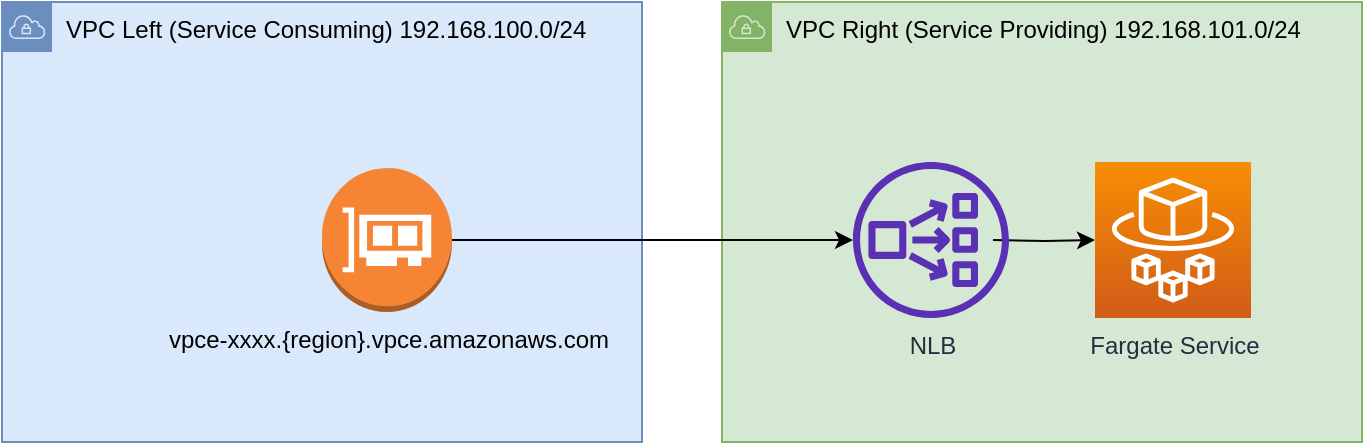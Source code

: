 <mxfile version="13.9.9" type="device"><diagram id="Ht1M8jgEwFfnCIfOTk4-" name="Page-1"><mxGraphModel dx="1910" dy="1212" grid="1" gridSize="10" guides="1" tooltips="1" connect="1" arrows="1" fold="1" page="1" pageScale="1" pageWidth="1169" pageHeight="827" math="0" shadow="0"><root><mxCell id="0"/><mxCell id="1" parent="0"/><mxCell id="s8HD3dEP5t3JMQWUch1a-1" value="VPC Right (Service Providing) 192.168.101.0/24" style="outlineConnect=0;html=1;whiteSpace=wrap;fontSize=12;fontStyle=0;shape=mxgraph.aws4.group;grIcon=mxgraph.aws4.group_vpc;strokeColor=#82b366;fillColor=#d5e8d4;verticalAlign=top;align=left;spacingLeft=30;dashed=0;" vertex="1" parent="1"><mxGeometry x="400" y="40" width="320" height="220" as="geometry"/></mxCell><mxCell id="vJsUuN17AWGL7e7Qz0k4-2" value="VPC Left (Service Consuming) 192.168.100.0/24" style="outlineConnect=0;html=1;whiteSpace=wrap;fontSize=12;fontStyle=0;shape=mxgraph.aws4.group;grIcon=mxgraph.aws4.group_vpc;strokeColor=#6c8ebf;fillColor=#dae8fc;verticalAlign=top;align=left;spacingLeft=30;dashed=0;" vertex="1" parent="1"><mxGeometry x="40" y="40" width="320" height="220" as="geometry"/></mxCell><mxCell id="s8HD3dEP5t3JMQWUch1a-9" value="Fargate Service" style="outlineConnect=0;fontColor=#232F3E;gradientColor=#F78E04;gradientDirection=north;fillColor=#D05C17;strokeColor=#ffffff;dashed=0;verticalLabelPosition=bottom;verticalAlign=top;align=center;html=1;fontSize=12;fontStyle=0;aspect=fixed;shape=mxgraph.aws4.resourceIcon;resIcon=mxgraph.aws4.fargate;" vertex="1" parent="1"><mxGeometry x="586.5" y="120" width="78" height="78" as="geometry"/></mxCell><mxCell id="s8HD3dEP5t3JMQWUch1a-17" style="edgeStyle=orthogonalEdgeStyle;rounded=0;orthogonalLoop=1;jettySize=auto;html=1;exitX=1;exitY=0.5;exitDx=0;exitDy=0;exitPerimeter=0;" edge="1" parent="1" target="s8HD3dEP5t3JMQWUch1a-9"><mxGeometry relative="1" as="geometry"><mxPoint x="535.5" y="159" as="sourcePoint"/></mxGeometry></mxCell><mxCell id="s8HD3dEP5t3JMQWUch1a-27" style="edgeStyle=orthogonalEdgeStyle;rounded=0;orthogonalLoop=1;jettySize=auto;html=1;exitX=1;exitY=0.5;exitDx=0;exitDy=0;exitPerimeter=0;" edge="1" parent="1" source="s8HD3dEP5t3JMQWUch1a-18" target="s8HD3dEP5t3JMQWUch1a-20"><mxGeometry relative="1" as="geometry"/></mxCell><mxCell id="s8HD3dEP5t3JMQWUch1a-18" value="vpce-xxxx.{region}.vpce.amazonaws.com" style="outlineConnect=0;dashed=0;verticalLabelPosition=bottom;verticalAlign=top;align=center;html=1;shape=mxgraph.aws3.elastic_network_interface;fillColor=#F58534;gradientColor=none;" vertex="1" parent="1"><mxGeometry x="200" y="123" width="65" height="72" as="geometry"/></mxCell><mxCell id="s8HD3dEP5t3JMQWUch1a-20" value="NLB" style="outlineConnect=0;fontColor=#232F3E;gradientColor=none;fillColor=#5A30B5;strokeColor=none;dashed=0;verticalLabelPosition=bottom;verticalAlign=top;align=center;html=1;fontSize=12;fontStyle=0;aspect=fixed;pointerEvents=1;shape=mxgraph.aws4.network_load_balancer;" vertex="1" parent="1"><mxGeometry x="465.5" y="120" width="78" height="78" as="geometry"/></mxCell></root></mxGraphModel></diagram></mxfile>